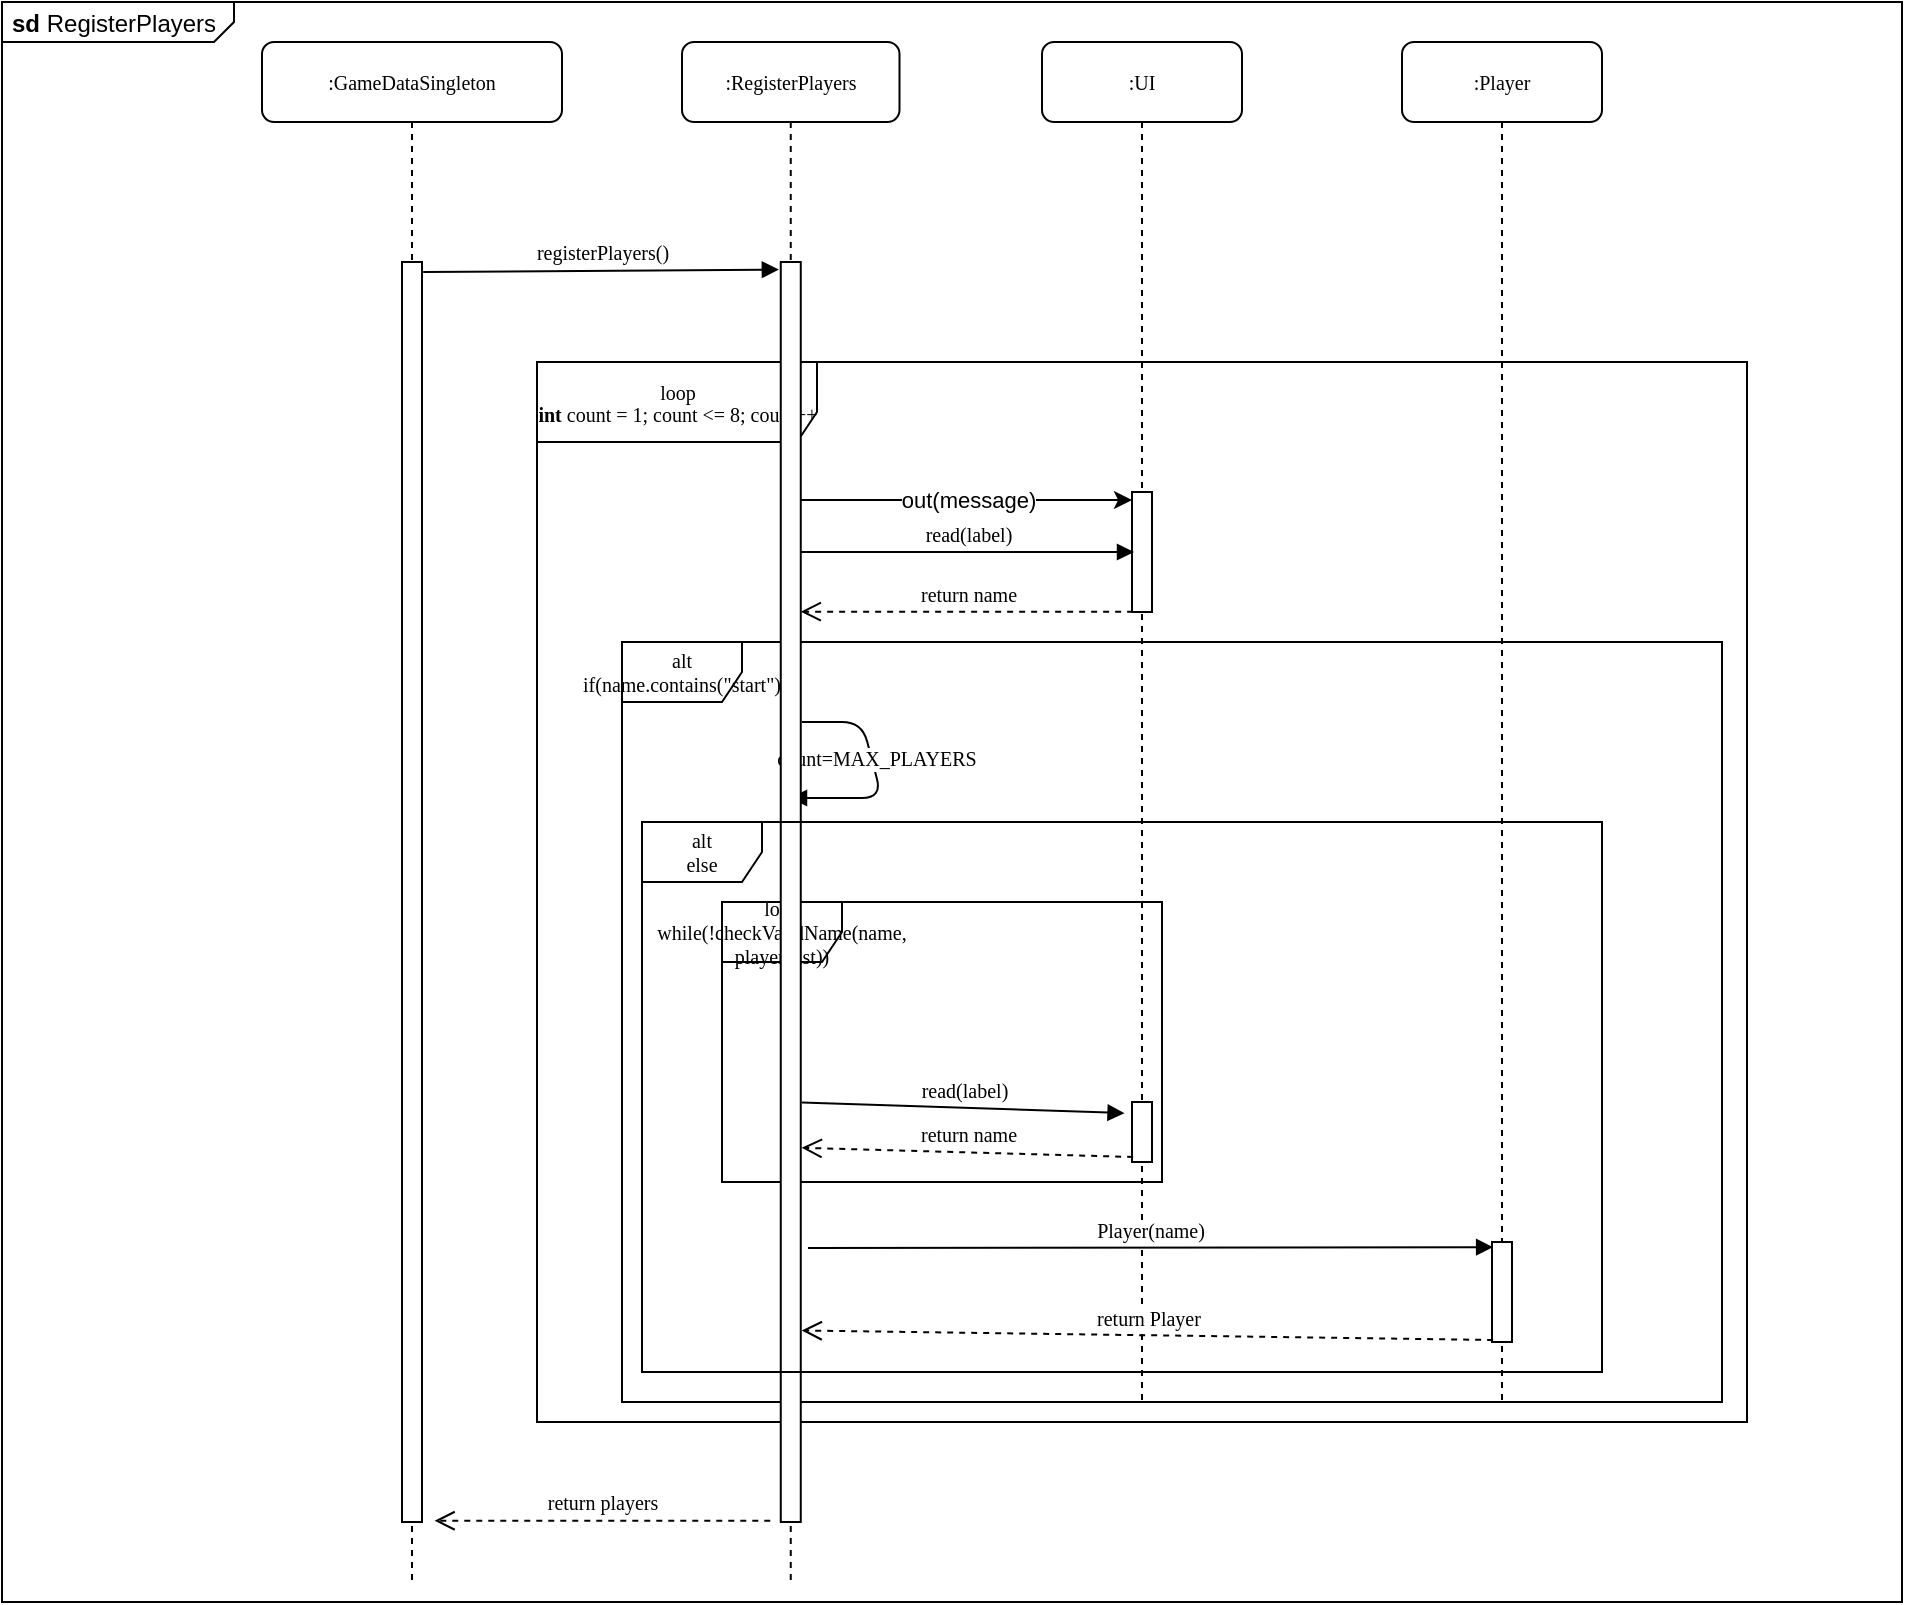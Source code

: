 <mxfile version="14.4.3" type="device"><diagram name="Page-1" id="13e1069c-82ec-6db2-03f1-153e76fe0fe0"><mxGraphModel dx="1097" dy="689" grid="1" gridSize="10" guides="1" tooltips="1" connect="1" arrows="1" fold="1" page="1" pageScale="1" pageWidth="1100" pageHeight="850" background="#ffffff" math="0" shadow="0"><root><mxCell id="0"/><mxCell id="1" parent="0"/><mxCell id="4sdAyqi4K75ApVfvU2lM-1" value="&lt;p style=&quot;margin: 0px ; margin-top: 4px ; margin-left: 5px ; text-align: left&quot;&gt;&lt;b&gt;sd&lt;/b&gt;&amp;nbsp;RegisterPlayers&lt;/p&gt;" style="html=1;shape=mxgraph.sysml.package;overflow=fill;labelX=116.33;align=left;spacingLeft=5;verticalAlign=top;spacingTop=-3;" vertex="1" parent="1"><mxGeometry x="20" y="10" width="950" height="800" as="geometry"/></mxCell><mxCell id="nUEDAm6FT9-eJO4y4nOI-59" value="loop&lt;br&gt;while(!checkValidName(name, playerList))" style="shape=umlFrame;whiteSpace=wrap;html=1;fontFamily=Verdana;fontSize=10;" parent="1" vertex="1"><mxGeometry x="380" y="460" width="220" height="140" as="geometry"/></mxCell><mxCell id="nUEDAm6FT9-eJO4y4nOI-8" value="&lt;pre style=&quot;margin: 0px ; font-stretch: normal ; line-height: normal&quot;&gt;&lt;font face=&quot;Verdana&quot; style=&quot;font-size: 10px&quot;&gt;loop&lt;br&gt;&lt;span class=&quot;s1&quot;&gt;&lt;b&gt;int&lt;/b&gt;&lt;/span&gt; &lt;span class=&quot;s2&quot;&gt;count&lt;/span&gt; = 1; &lt;span class=&quot;s2&quot;&gt;count&lt;/span&gt; &amp;lt;= 8; &lt;span class=&quot;s2&quot;&gt;count&lt;/span&gt;++&lt;/font&gt;&lt;/pre&gt;" style="shape=umlFrame;whiteSpace=wrap;html=1;fontFamily=Verdana;fontSize=10;width=140;height=40;" parent="1" vertex="1"><mxGeometry x="287.5" y="190" width="605" height="530" as="geometry"/></mxCell><mxCell id="nUEDAm6FT9-eJO4y4nOI-57" value="alt&lt;br&gt;if(name.contains(&quot;start&quot;)" style="shape=umlFrame;whiteSpace=wrap;html=1;fontFamily=Verdana;fontSize=10;" parent="1" vertex="1"><mxGeometry x="330" y="330" width="550" height="380" as="geometry"/></mxCell><mxCell id="7baba1c4bc27f4b0-2" value=":GameDataSingleton" style="shape=umlLifeline;perimeter=lifelinePerimeter;whiteSpace=wrap;html=1;container=1;collapsible=0;recursiveResize=0;outlineConnect=0;rounded=1;shadow=0;comic=0;labelBackgroundColor=none;strokeWidth=1;fontFamily=Verdana;fontSize=10;align=center;" parent="1" vertex="1"><mxGeometry x="150" y="30" width="150" height="770" as="geometry"/></mxCell><mxCell id="nUEDAm6FT9-eJO4y4nOI-4" value="" style="html=1;points=[];perimeter=orthogonalPerimeter;fontFamily=Verdana;fontSize=10;" parent="7baba1c4bc27f4b0-2" vertex="1"><mxGeometry x="70" y="110" width="10" height="630" as="geometry"/></mxCell><mxCell id="7baba1c4bc27f4b0-5" value=":Player" style="shape=umlLifeline;perimeter=lifelinePerimeter;whiteSpace=wrap;html=1;container=1;collapsible=0;recursiveResize=0;outlineConnect=0;rounded=1;shadow=0;comic=0;labelBackgroundColor=none;strokeWidth=1;fontFamily=Verdana;fontSize=10;align=center;" parent="1" vertex="1"><mxGeometry x="720" y="30" width="100" height="680" as="geometry"/></mxCell><mxCell id="nUEDAm6FT9-eJO4y4nOI-49" value="" style="html=1;points=[];perimeter=orthogonalPerimeter;fontFamily=Verdana;fontSize=10;" parent="7baba1c4bc27f4b0-5" vertex="1"><mxGeometry x="45" y="600" width="10" height="50" as="geometry"/></mxCell><mxCell id="nUEDAm6FT9-eJO4y4nOI-38" value=":RegisterPlayers" style="shape=umlLifeline;perimeter=lifelinePerimeter;whiteSpace=wrap;html=1;container=1;collapsible=0;recursiveResize=0;outlineConnect=0;rounded=1;shadow=0;comic=0;labelBackgroundColor=none;strokeWidth=1;fontFamily=Verdana;fontSize=10;align=center;" parent="1" vertex="1"><mxGeometry x="360" y="30" width="108.75" height="770" as="geometry"/></mxCell><mxCell id="nUEDAm6FT9-eJO4y4nOI-60" value="count=MAX_PLAYERS" style="html=1;verticalAlign=bottom;endArrow=block;fontFamily=Verdana;fontSize=10;" parent="nUEDAm6FT9-eJO4y4nOI-38" edge="1"><mxGeometry width="80" relative="1" as="geometry"><mxPoint x="60" y="340" as="sourcePoint"/><mxPoint x="54" y="378" as="targetPoint"/><Array as="points"><mxPoint x="90" y="340"/><mxPoint x="100" y="378"/></Array></mxGeometry></mxCell><mxCell id="nUEDAm6FT9-eJO4y4nOI-39" value="" style="html=1;points=[];perimeter=orthogonalPerimeter;fontFamily=Verdana;fontSize=10;" parent="nUEDAm6FT9-eJO4y4nOI-38" vertex="1"><mxGeometry x="49.38" y="110" width="10" height="630" as="geometry"/></mxCell><mxCell id="nUEDAm6FT9-eJO4y4nOI-42" value="registerPlayers()" style="html=1;verticalAlign=bottom;endArrow=block;fontFamily=Verdana;fontSize=10;exitX=1.057;exitY=0.008;exitDx=0;exitDy=0;exitPerimeter=0;entryX=-0.095;entryY=0.006;entryDx=0;entryDy=0;entryPerimeter=0;" parent="1" source="nUEDAm6FT9-eJO4y4nOI-4" target="nUEDAm6FT9-eJO4y4nOI-39" edge="1"><mxGeometry width="80" relative="1" as="geometry"><mxPoint x="270" y="200" as="sourcePoint"/><mxPoint x="350" y="200" as="targetPoint"/></mxGeometry></mxCell><mxCell id="nUEDAm6FT9-eJO4y4nOI-44" value="return players" style="html=1;verticalAlign=bottom;endArrow=open;dashed=1;endSize=8;fontFamily=Verdana;fontSize=10;entryX=1.629;entryY=0.999;entryDx=0;entryDy=0;entryPerimeter=0;exitX=-0.524;exitY=0.999;exitDx=0;exitDy=0;exitPerimeter=0;" parent="1" source="nUEDAm6FT9-eJO4y4nOI-39" target="nUEDAm6FT9-eJO4y4nOI-4" edge="1"><mxGeometry relative="1" as="geometry"><mxPoint x="810" y="240" as="sourcePoint"/><mxPoint x="730" y="240" as="targetPoint"/></mxGeometry></mxCell><mxCell id="nUEDAm6FT9-eJO4y4nOI-50" value=":UI" style="shape=umlLifeline;perimeter=lifelinePerimeter;whiteSpace=wrap;html=1;container=1;collapsible=0;recursiveResize=0;outlineConnect=0;rounded=1;shadow=0;comic=0;labelBackgroundColor=none;strokeWidth=1;fontFamily=Verdana;fontSize=10;align=center;" parent="1" vertex="1"><mxGeometry x="540" y="30" width="100" height="680" as="geometry"/></mxCell><mxCell id="nUEDAm6FT9-eJO4y4nOI-51" value="" style="html=1;points=[];perimeter=orthogonalPerimeter;fontFamily=Verdana;fontSize=10;" parent="nUEDAm6FT9-eJO4y4nOI-50" vertex="1"><mxGeometry x="45" y="225" width="10" height="60" as="geometry"/></mxCell><mxCell id="nUEDAm6FT9-eJO4y4nOI-62" value="" style="html=1;points=[];perimeter=orthogonalPerimeter;fontFamily=Verdana;fontSize=10;" parent="nUEDAm6FT9-eJO4y4nOI-50" vertex="1"><mxGeometry x="45" y="530" width="10" height="30" as="geometry"/></mxCell><mxCell id="nUEDAm6FT9-eJO4y4nOI-48" value="read(label)" style="html=1;verticalAlign=bottom;endArrow=block;fontFamily=Verdana;fontSize=10;entryX=0.1;entryY=0.5;entryDx=0;entryDy=0;entryPerimeter=0;" parent="1" source="nUEDAm6FT9-eJO4y4nOI-39" target="nUEDAm6FT9-eJO4y4nOI-51" edge="1"><mxGeometry width="80" relative="1" as="geometry"><mxPoint x="420" y="210" as="sourcePoint"/><mxPoint x="540" y="210" as="targetPoint"/><Array as="points"/></mxGeometry></mxCell><mxCell id="nUEDAm6FT9-eJO4y4nOI-52" value="return name" style="html=1;verticalAlign=bottom;endArrow=open;dashed=1;endSize=8;fontFamily=Verdana;fontSize=10;exitX=0.057;exitY=0.997;exitDx=0;exitDy=0;exitPerimeter=0;" parent="1" source="nUEDAm6FT9-eJO4y4nOI-51" target="nUEDAm6FT9-eJO4y4nOI-39" edge="1"><mxGeometry relative="1" as="geometry"><mxPoint x="570" y="250" as="sourcePoint"/><mxPoint x="490" y="250" as="targetPoint"/></mxGeometry></mxCell><mxCell id="nUEDAm6FT9-eJO4y4nOI-53" value="Player(name)" style="html=1;verticalAlign=bottom;endArrow=block;fontFamily=Verdana;fontSize=10;entryX=0.057;entryY=0.052;entryDx=0;entryDy=0;entryPerimeter=0;" parent="1" target="nUEDAm6FT9-eJO4y4nOI-49" edge="1"><mxGeometry width="80" relative="1" as="geometry"><mxPoint x="423" y="633" as="sourcePoint"/><mxPoint x="720" y="390" as="targetPoint"/></mxGeometry></mxCell><mxCell id="nUEDAm6FT9-eJO4y4nOI-54" value="return Player" style="html=1;verticalAlign=bottom;endArrow=open;dashed=1;endSize=8;fontFamily=Verdana;fontSize=10;exitX=0.057;exitY=0.98;exitDx=0;exitDy=0;exitPerimeter=0;entryX=1.048;entryY=0.848;entryDx=0;entryDy=0;entryPerimeter=0;" parent="1" source="nUEDAm6FT9-eJO4y4nOI-49" target="nUEDAm6FT9-eJO4y4nOI-39" edge="1"><mxGeometry relative="1" as="geometry"><mxPoint x="760" y="470" as="sourcePoint"/><mxPoint x="1001.429" y="420" as="targetPoint"/></mxGeometry></mxCell><mxCell id="nUEDAm6FT9-eJO4y4nOI-61" value="read(label)" style="html=1;verticalAlign=bottom;endArrow=block;fontFamily=Verdana;fontSize=10;exitX=1.048;exitY=0.667;exitDx=0;exitDy=0;exitPerimeter=0;entryX=-0.371;entryY=0.186;entryDx=0;entryDy=0;entryPerimeter=0;" parent="1" source="nUEDAm6FT9-eJO4y4nOI-39" target="nUEDAm6FT9-eJO4y4nOI-62" edge="1"><mxGeometry width="80" relative="1" as="geometry"><mxPoint x="440" y="520" as="sourcePoint"/><mxPoint x="520" y="520" as="targetPoint"/></mxGeometry></mxCell><mxCell id="nUEDAm6FT9-eJO4y4nOI-63" value="return name" style="html=1;verticalAlign=bottom;endArrow=open;dashed=1;endSize=8;fontFamily=Verdana;fontSize=10;exitX=0.057;exitY=0.916;exitDx=0;exitDy=0;exitPerimeter=0;entryX=1.048;entryY=0.703;entryDx=0;entryDy=0;entryPerimeter=0;" parent="1" source="nUEDAm6FT9-eJO4y4nOI-62" target="nUEDAm6FT9-eJO4y4nOI-39" edge="1"><mxGeometry relative="1" as="geometry"><mxPoint x="570" y="560" as="sourcePoint"/><mxPoint x="490" y="560" as="targetPoint"/></mxGeometry></mxCell><mxCell id="nUEDAm6FT9-eJO4y4nOI-58" value="alt&lt;br&gt;else" style="shape=umlFrame;whiteSpace=wrap;html=1;fontFamily=Verdana;fontSize=10;" parent="1" vertex="1"><mxGeometry x="340" y="420" width="480" height="275" as="geometry"/></mxCell><mxCell id="9iHez6Rm-NLEgEuOmwq7-1" value="" style="endArrow=classic;html=1;entryX=0;entryY=0.067;entryDx=0;entryDy=0;entryPerimeter=0;" parent="1" source="nUEDAm6FT9-eJO4y4nOI-39" target="nUEDAm6FT9-eJO4y4nOI-51" edge="1"><mxGeometry relative="1" as="geometry"><mxPoint x="70" y="330" as="sourcePoint"/><mxPoint x="170" y="330" as="targetPoint"/></mxGeometry></mxCell><mxCell id="9iHez6Rm-NLEgEuOmwq7-2" value="out(message)" style="edgeLabel;resizable=0;html=1;align=center;verticalAlign=middle;" parent="9iHez6Rm-NLEgEuOmwq7-1" connectable="0" vertex="1"><mxGeometry relative="1" as="geometry"/></mxCell></root></mxGraphModel></diagram></mxfile>